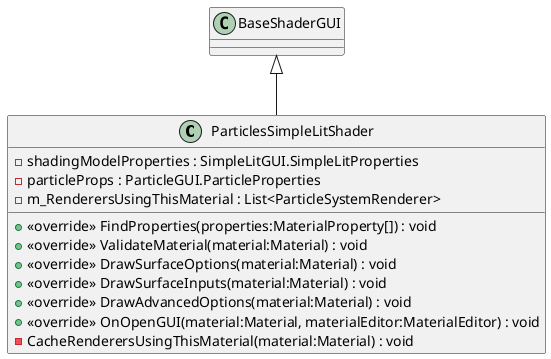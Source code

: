 @startuml
class ParticlesSimpleLitShader {
    - shadingModelProperties : SimpleLitGUI.SimpleLitProperties
    - particleProps : ParticleGUI.ParticleProperties
    - m_RenderersUsingThisMaterial : List<ParticleSystemRenderer>
    + <<override>> FindProperties(properties:MaterialProperty[]) : void
    + <<override>> ValidateMaterial(material:Material) : void
    + <<override>> DrawSurfaceOptions(material:Material) : void
    + <<override>> DrawSurfaceInputs(material:Material) : void
    + <<override>> DrawAdvancedOptions(material:Material) : void
    + <<override>> OnOpenGUI(material:Material, materialEditor:MaterialEditor) : void
    - CacheRenderersUsingThisMaterial(material:Material) : void
}
BaseShaderGUI <|-- ParticlesSimpleLitShader
@enduml
